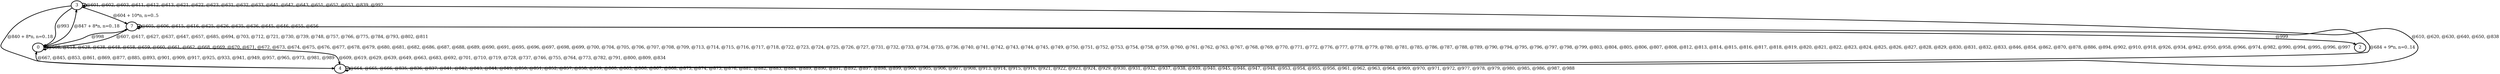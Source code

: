 digraph G {
        node [style=rounded, penwidth=3, fontsize=20, shape=oval];
        "3" -> "3" [label="@601, @602, @603, @611, @612, @613, @621, @622, @623, @631, @632, @633, @641, @642, @643, @651, @652, @653, @839, @992", color=black,arrowsize=1,style=bold,penwidth=3,fontsize=20];
"3" -> "7" [label="@604 + 10*n, n=0..5", color=black,arrowsize=1,style=bold,penwidth=3,fontsize=20];
"7" -> "7" [label="@605, @606, @615, @616, @625, @626, @635, @636, @645, @646, @655, @656", color=black,arrowsize=1,style=bold,penwidth=3,fontsize=20];
"7" -> "0" [label="@607, @617, @627, @637, @647, @657, @685, @694, @703, @712, @721, @730, @739, @748, @757, @766, @775, @784, @793, @802, @811", color=black,arrowsize=1,style=bold,penwidth=3,fontsize=20];
"0" -> "0" [label="@608, @618, @628, @638, @648, @658, @659, @660, @661, @662, @668, @669, @670, @671, @672, @673, @674, @675, @676, @677, @678, @679, @680, @681, @682, @686, @687, @688, @689, @690, @691, @695, @696, @697, @698, @699, @700, @704, @705, @706, @707, @708, @709, @713, @714, @715, @716, @717, @718, @722, @723, @724, @725, @726, @727, @731, @732, @733, @734, @735, @736, @740, @741, @742, @743, @744, @745, @749, @750, @751, @752, @753, @754, @758, @759, @760, @761, @762, @763, @767, @768, @769, @770, @771, @772, @776, @777, @778, @779, @780, @781, @785, @786, @787, @788, @789, @790, @794, @795, @796, @797, @798, @799, @803, @804, @805, @806, @807, @808, @812, @813, @814, @815, @816, @817, @818, @819, @820, @821, @822, @823, @824, @825, @826, @827, @828, @829, @830, @831, @832, @833, @846, @854, @862, @870, @878, @886, @894, @902, @910, @918, @926, @934, @942, @950, @958, @966, @974, @982, @990, @994, @995, @996, @997", color=black,arrowsize=1,style=bold,penwidth=3,fontsize=20];
"0" -> "4" [label="@609, @619, @629, @639, @649, @663, @683, @692, @701, @710, @719, @728, @737, @746, @755, @764, @773, @782, @791, @800, @809, @834", color=black,arrowsize=1,style=bold,penwidth=3,fontsize=20];
"4" -> "3" [label="@610, @620, @630, @640, @650, @838", color=black,arrowsize=1,style=bold,penwidth=3,fontsize=20];
"4" -> "4" [label="@664, @665, @666, @835, @836, @837, @841, @842, @843, @844, @849, @850, @851, @852, @857, @858, @859, @860, @865, @866, @867, @868, @873, @874, @875, @876, @881, @882, @883, @884, @889, @890, @891, @892, @897, @898, @899, @900, @905, @906, @907, @908, @913, @914, @915, @916, @921, @922, @923, @924, @929, @930, @931, @932, @937, @938, @939, @940, @945, @946, @947, @948, @953, @954, @955, @956, @961, @962, @963, @964, @969, @970, @971, @972, @977, @978, @979, @980, @985, @986, @987, @988", color=black,arrowsize=1,style=bold,penwidth=3,fontsize=20];
"4" -> "0" [label="@667, @845, @853, @861, @869, @877, @885, @893, @901, @909, @917, @925, @933, @941, @949, @957, @965, @973, @981, @989", color=black,arrowsize=1,style=bold,penwidth=3,fontsize=20];
"4" -> "7" [label="@684 + 9*n, n=0..14", color=black,arrowsize=1,style=bold,penwidth=3,fontsize=20];
"3" -> "4" [label="@840 + 8*n, n=0..18", color=black,arrowsize=1,style=bold,penwidth=3,fontsize=20];
"0" -> "3" [label="@847 + 8*n, n=0..18", color=black,arrowsize=1,style=bold,penwidth=3,fontsize=20];
"3" -> "0" [label="@993", color=black,arrowsize=1,style=bold,penwidth=3,fontsize=20];
"0" -> "7" [label="@998", color=black,arrowsize=1,style=bold,penwidth=3,fontsize=20];
"7" -> "2" [label="@999", color=black,arrowsize=1,style=bold,penwidth=3,fontsize=20];
}
